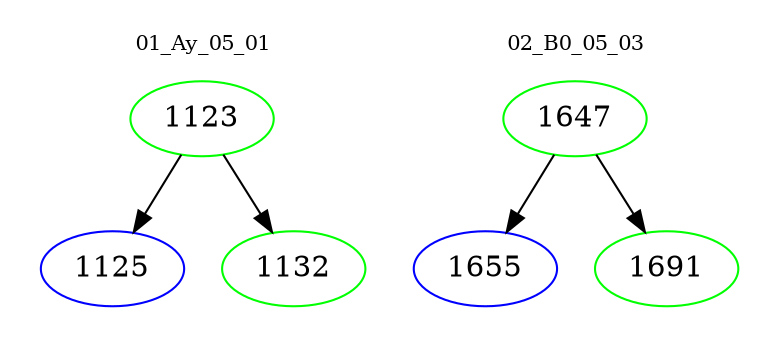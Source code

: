 digraph{
subgraph cluster_0 {
color = white
label = "01_Ay_05_01";
fontsize=10;
T0_1123 [label="1123", color="green"]
T0_1123 -> T0_1125 [color="black"]
T0_1125 [label="1125", color="blue"]
T0_1123 -> T0_1132 [color="black"]
T0_1132 [label="1132", color="green"]
}
subgraph cluster_1 {
color = white
label = "02_B0_05_03";
fontsize=10;
T1_1647 [label="1647", color="green"]
T1_1647 -> T1_1655 [color="black"]
T1_1655 [label="1655", color="blue"]
T1_1647 -> T1_1691 [color="black"]
T1_1691 [label="1691", color="green"]
}
}
